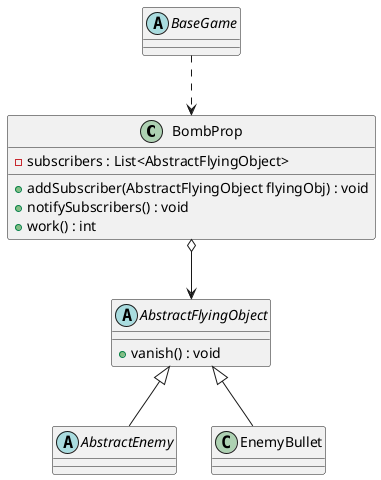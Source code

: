 @startuml
class BombProp{
    - subscribers : List<AbstractFlyingObject>
    + addSubscriber(AbstractFlyingObject flyingObj) : void
    + notifySubscribers() : void
    + work() : int
}
abstract class AbstractFlyingObject{
    + vanish() : void
}
abstract class AbstractEnemy{}
class EnemyBullet{}
AbstractFlyingObject <|-- AbstractEnemy
AbstractFlyingObject <|-- EnemyBullet
BombProp o--> AbstractFlyingObject
abstract class BaseGame{}
BaseGame ..> BombProp
@enduml